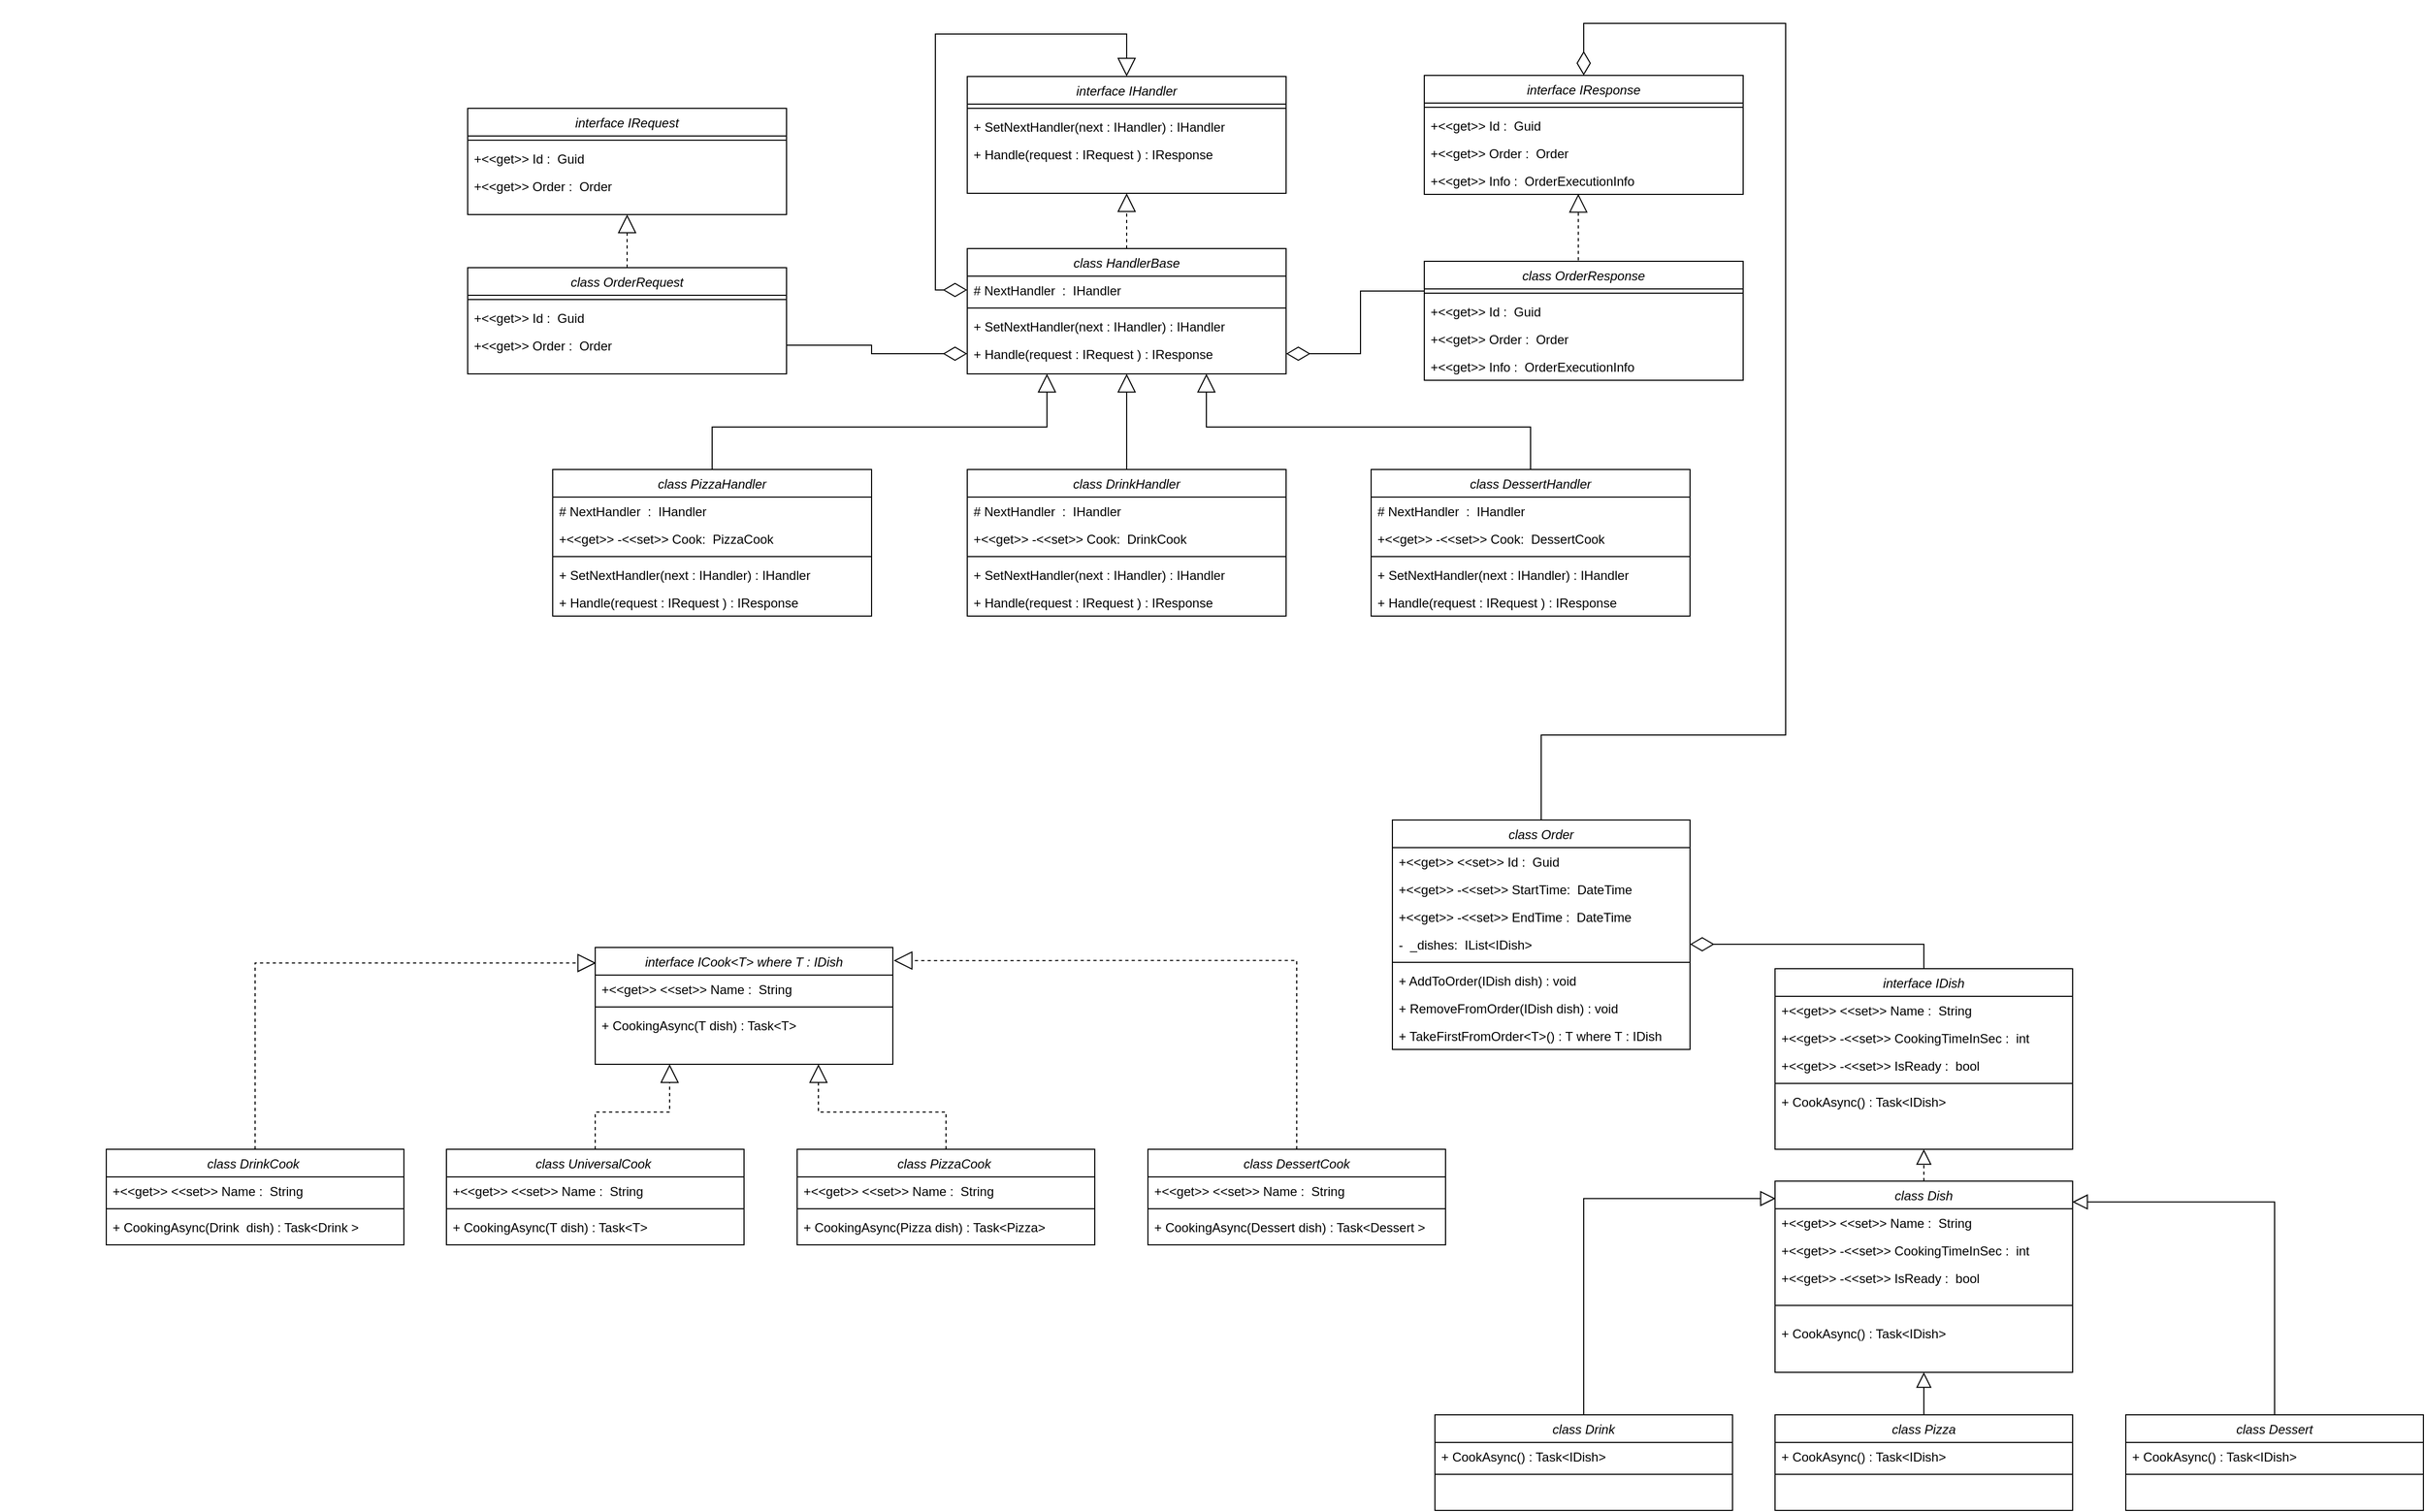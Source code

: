 <mxfile version="21.2.8" type="device">
  <diagram id="C5RBs43oDa-KdzZeNtuy" name="Page-1">
    <mxGraphModel dx="4232" dy="2674" grid="1" gridSize="10" guides="1" tooltips="1" connect="1" arrows="1" fold="1" page="1" pageScale="1" pageWidth="827" pageHeight="1169" math="0" shadow="0">
      <root>
        <mxCell id="WIyWlLk6GJQsqaUBKTNV-0" />
        <mxCell id="WIyWlLk6GJQsqaUBKTNV-1" parent="WIyWlLk6GJQsqaUBKTNV-0" />
        <mxCell id="yPFTxuTIG4OnFBLkoGiK-46" style="edgeStyle=orthogonalEdgeStyle;rounded=0;orthogonalLoop=1;jettySize=auto;html=1;exitX=0.5;exitY=0;exitDx=0;exitDy=0;entryX=1;entryY=0.5;entryDx=0;entryDy=0;endSize=20;endArrow=diamondThin;endFill=0;" edge="1" parent="WIyWlLk6GJQsqaUBKTNV-1" source="yPFTxuTIG4OnFBLkoGiK-0" target="yPFTxuTIG4OnFBLkoGiK-43">
          <mxGeometry relative="1" as="geometry" />
        </mxCell>
        <mxCell id="yPFTxuTIG4OnFBLkoGiK-0" value="interface IDish" style="swimlane;fontStyle=2;align=center;verticalAlign=top;childLayout=stackLayout;horizontal=1;startSize=26;horizontalStack=0;resizeParent=1;resizeLast=0;collapsible=1;marginBottom=0;rounded=0;shadow=0;strokeWidth=1;" vertex="1" parent="WIyWlLk6GJQsqaUBKTNV-1">
          <mxGeometry x="720" width="280" height="170" as="geometry">
            <mxRectangle x="230" y="140" width="160" height="26" as="alternateBounds" />
          </mxGeometry>
        </mxCell>
        <mxCell id="yPFTxuTIG4OnFBLkoGiK-1" value="+&lt;&lt;get&gt;&gt; &lt;&lt;set&gt;&gt; Name :  String" style="text;align=left;verticalAlign=top;spacingLeft=4;spacingRight=4;overflow=hidden;rotatable=0;points=[[0,0.5],[1,0.5]];portConstraint=eastwest;" vertex="1" parent="yPFTxuTIG4OnFBLkoGiK-0">
          <mxGeometry y="26" width="280" height="26" as="geometry" />
        </mxCell>
        <mxCell id="yPFTxuTIG4OnFBLkoGiK-2" value="+&lt;&lt;get&gt;&gt; -&lt;&lt;set&gt;&gt; CookingTimeInSec :  int" style="text;align=left;verticalAlign=top;spacingLeft=4;spacingRight=4;overflow=hidden;rotatable=0;points=[[0,0.5],[1,0.5]];portConstraint=eastwest;" vertex="1" parent="yPFTxuTIG4OnFBLkoGiK-0">
          <mxGeometry y="52" width="280" height="26" as="geometry" />
        </mxCell>
        <mxCell id="yPFTxuTIG4OnFBLkoGiK-4" value="+&lt;&lt;get&gt;&gt; -&lt;&lt;set&gt;&gt; IsReady :  bool" style="text;align=left;verticalAlign=top;spacingLeft=4;spacingRight=4;overflow=hidden;rotatable=0;points=[[0,0.5],[1,0.5]];portConstraint=eastwest;" vertex="1" parent="yPFTxuTIG4OnFBLkoGiK-0">
          <mxGeometry y="78" width="280" height="26" as="geometry" />
        </mxCell>
        <mxCell id="yPFTxuTIG4OnFBLkoGiK-3" value="" style="line;html=1;strokeWidth=1;align=left;verticalAlign=middle;spacingTop=-1;spacingLeft=3;spacingRight=3;rotatable=0;labelPosition=right;points=[];portConstraint=eastwest;" vertex="1" parent="yPFTxuTIG4OnFBLkoGiK-0">
          <mxGeometry y="104" width="280" height="8" as="geometry" />
        </mxCell>
        <mxCell id="yPFTxuTIG4OnFBLkoGiK-5" value="+ CookAsync() : Task&lt;IDish&gt;" style="text;align=left;verticalAlign=top;spacingLeft=4;spacingRight=4;overflow=hidden;rotatable=0;points=[[0,0.5],[1,0.5]];portConstraint=eastwest;" vertex="1" parent="yPFTxuTIG4OnFBLkoGiK-0">
          <mxGeometry y="112" width="280" height="26" as="geometry" />
        </mxCell>
        <mxCell id="yPFTxuTIG4OnFBLkoGiK-30" value="" style="edgeStyle=orthogonalEdgeStyle;rounded=0;orthogonalLoop=1;jettySize=auto;html=1;endArrow=block;endFill=0;endSize=12;dashed=1;" edge="1" parent="WIyWlLk6GJQsqaUBKTNV-1" source="yPFTxuTIG4OnFBLkoGiK-6">
          <mxGeometry relative="1" as="geometry">
            <mxPoint x="860" y="170" as="targetPoint" />
            <Array as="points">
              <mxPoint x="860" y="210" />
              <mxPoint x="860" y="210" />
            </Array>
          </mxGeometry>
        </mxCell>
        <mxCell id="yPFTxuTIG4OnFBLkoGiK-6" value="class Dish" style="swimlane;fontStyle=2;align=center;verticalAlign=top;childLayout=stackLayout;horizontal=1;startSize=26;horizontalStack=0;resizeParent=1;resizeLast=0;collapsible=1;marginBottom=0;rounded=0;shadow=0;strokeWidth=1;" vertex="1" parent="WIyWlLk6GJQsqaUBKTNV-1">
          <mxGeometry x="720" y="200" width="280" height="180" as="geometry">
            <mxRectangle x="230" y="140" width="160" height="26" as="alternateBounds" />
          </mxGeometry>
        </mxCell>
        <mxCell id="yPFTxuTIG4OnFBLkoGiK-7" value="+&lt;&lt;get&gt;&gt; &lt;&lt;set&gt;&gt; Name :  String" style="text;align=left;verticalAlign=top;spacingLeft=4;spacingRight=4;overflow=hidden;rotatable=0;points=[[0,0.5],[1,0.5]];portConstraint=eastwest;" vertex="1" parent="yPFTxuTIG4OnFBLkoGiK-6">
          <mxGeometry y="26" width="280" height="26" as="geometry" />
        </mxCell>
        <mxCell id="yPFTxuTIG4OnFBLkoGiK-8" value="+&lt;&lt;get&gt;&gt; -&lt;&lt;set&gt;&gt; CookingTimeInSec :  int" style="text;align=left;verticalAlign=top;spacingLeft=4;spacingRight=4;overflow=hidden;rotatable=0;points=[[0,0.5],[1,0.5]];portConstraint=eastwest;" vertex="1" parent="yPFTxuTIG4OnFBLkoGiK-6">
          <mxGeometry y="52" width="280" height="26" as="geometry" />
        </mxCell>
        <mxCell id="yPFTxuTIG4OnFBLkoGiK-9" value="+&lt;&lt;get&gt;&gt; -&lt;&lt;set&gt;&gt; IsReady :  bool" style="text;align=left;verticalAlign=top;spacingLeft=4;spacingRight=4;overflow=hidden;rotatable=0;points=[[0,0.5],[1,0.5]];portConstraint=eastwest;" vertex="1" parent="yPFTxuTIG4OnFBLkoGiK-6">
          <mxGeometry y="78" width="280" height="26" as="geometry" />
        </mxCell>
        <mxCell id="yPFTxuTIG4OnFBLkoGiK-11" value="" style="line;html=1;strokeWidth=1;align=left;verticalAlign=middle;spacingTop=-1;spacingLeft=3;spacingRight=3;rotatable=0;labelPosition=right;points=[];portConstraint=eastwest;" vertex="1" parent="yPFTxuTIG4OnFBLkoGiK-6">
          <mxGeometry y="104" width="280" height="26" as="geometry" />
        </mxCell>
        <mxCell id="yPFTxuTIG4OnFBLkoGiK-10" value="+ CookAsync() : Task&lt;IDish&gt;" style="text;align=left;verticalAlign=top;spacingLeft=4;spacingRight=4;overflow=hidden;rotatable=0;points=[[0,0.5],[1,0.5]];portConstraint=eastwest;" vertex="1" parent="yPFTxuTIG4OnFBLkoGiK-6">
          <mxGeometry y="130" width="280" height="26" as="geometry" />
        </mxCell>
        <mxCell id="yPFTxuTIG4OnFBLkoGiK-31" style="edgeStyle=orthogonalEdgeStyle;rounded=0;orthogonalLoop=1;jettySize=auto;html=1;exitX=0.5;exitY=0;exitDx=0;exitDy=0;entryX=0.002;entryY=0.091;entryDx=0;entryDy=0;entryPerimeter=0;endArrow=block;endFill=0;endSize=12;" edge="1" parent="WIyWlLk6GJQsqaUBKTNV-1" source="yPFTxuTIG4OnFBLkoGiK-12" target="yPFTxuTIG4OnFBLkoGiK-6">
          <mxGeometry relative="1" as="geometry" />
        </mxCell>
        <mxCell id="yPFTxuTIG4OnFBLkoGiK-12" value="class Drink" style="swimlane;fontStyle=2;align=center;verticalAlign=top;childLayout=stackLayout;horizontal=1;startSize=26;horizontalStack=0;resizeParent=1;resizeLast=0;collapsible=1;marginBottom=0;rounded=0;shadow=0;strokeWidth=1;" vertex="1" parent="WIyWlLk6GJQsqaUBKTNV-1">
          <mxGeometry x="400" y="420" width="280" height="90" as="geometry">
            <mxRectangle x="230" y="140" width="160" height="26" as="alternateBounds" />
          </mxGeometry>
        </mxCell>
        <mxCell id="yPFTxuTIG4OnFBLkoGiK-16" value="+ CookAsync() : Task&lt;IDish&gt;" style="text;align=left;verticalAlign=top;spacingLeft=4;spacingRight=4;overflow=hidden;rotatable=0;points=[[0,0.5],[1,0.5]];portConstraint=eastwest;" vertex="1" parent="yPFTxuTIG4OnFBLkoGiK-12">
          <mxGeometry y="26" width="280" height="26" as="geometry" />
        </mxCell>
        <mxCell id="yPFTxuTIG4OnFBLkoGiK-17" value="" style="line;html=1;strokeWidth=1;align=left;verticalAlign=middle;spacingTop=-1;spacingLeft=3;spacingRight=3;rotatable=0;labelPosition=right;points=[];portConstraint=eastwest;" vertex="1" parent="yPFTxuTIG4OnFBLkoGiK-12">
          <mxGeometry y="52" width="280" height="8" as="geometry" />
        </mxCell>
        <mxCell id="yPFTxuTIG4OnFBLkoGiK-33" style="edgeStyle=orthogonalEdgeStyle;rounded=0;orthogonalLoop=1;jettySize=auto;html=1;exitX=0.5;exitY=0;exitDx=0;exitDy=0;entryX=0.5;entryY=1;entryDx=0;entryDy=0;endSize=12;endArrow=block;endFill=0;" edge="1" parent="WIyWlLk6GJQsqaUBKTNV-1" source="yPFTxuTIG4OnFBLkoGiK-18" target="yPFTxuTIG4OnFBLkoGiK-6">
          <mxGeometry relative="1" as="geometry" />
        </mxCell>
        <mxCell id="yPFTxuTIG4OnFBLkoGiK-18" value="class Pizza" style="swimlane;fontStyle=2;align=center;verticalAlign=top;childLayout=stackLayout;horizontal=1;startSize=26;horizontalStack=0;resizeParent=1;resizeLast=0;collapsible=1;marginBottom=0;rounded=0;shadow=0;strokeWidth=1;" vertex="1" parent="WIyWlLk6GJQsqaUBKTNV-1">
          <mxGeometry x="720" y="420" width="280" height="90" as="geometry">
            <mxRectangle x="230" y="140" width="160" height="26" as="alternateBounds" />
          </mxGeometry>
        </mxCell>
        <mxCell id="yPFTxuTIG4OnFBLkoGiK-22" value="+ CookAsync() : Task&lt;IDish&gt;" style="text;align=left;verticalAlign=top;spacingLeft=4;spacingRight=4;overflow=hidden;rotatable=0;points=[[0,0.5],[1,0.5]];portConstraint=eastwest;" vertex="1" parent="yPFTxuTIG4OnFBLkoGiK-18">
          <mxGeometry y="26" width="280" height="26" as="geometry" />
        </mxCell>
        <mxCell id="yPFTxuTIG4OnFBLkoGiK-23" value="" style="line;html=1;strokeWidth=1;align=left;verticalAlign=middle;spacingTop=-1;spacingLeft=3;spacingRight=3;rotatable=0;labelPosition=right;points=[];portConstraint=eastwest;" vertex="1" parent="yPFTxuTIG4OnFBLkoGiK-18">
          <mxGeometry y="52" width="280" height="8" as="geometry" />
        </mxCell>
        <mxCell id="yPFTxuTIG4OnFBLkoGiK-32" style="edgeStyle=orthogonalEdgeStyle;rounded=0;orthogonalLoop=1;jettySize=auto;html=1;exitX=0.5;exitY=0;exitDx=0;exitDy=0;entryX=0.999;entryY=0.109;entryDx=0;entryDy=0;entryPerimeter=0;endSize=12;endArrow=block;endFill=0;" edge="1" parent="WIyWlLk6GJQsqaUBKTNV-1" source="yPFTxuTIG4OnFBLkoGiK-24" target="yPFTxuTIG4OnFBLkoGiK-6">
          <mxGeometry relative="1" as="geometry" />
        </mxCell>
        <mxCell id="yPFTxuTIG4OnFBLkoGiK-24" value="class Dessert" style="swimlane;fontStyle=2;align=center;verticalAlign=top;childLayout=stackLayout;horizontal=1;startSize=26;horizontalStack=0;resizeParent=1;resizeLast=0;collapsible=1;marginBottom=0;rounded=0;shadow=0;strokeWidth=1;" vertex="1" parent="WIyWlLk6GJQsqaUBKTNV-1">
          <mxGeometry x="1050" y="420" width="280" height="90" as="geometry">
            <mxRectangle x="230" y="140" width="160" height="26" as="alternateBounds" />
          </mxGeometry>
        </mxCell>
        <mxCell id="yPFTxuTIG4OnFBLkoGiK-28" value="+ CookAsync() : Task&lt;IDish&gt;" style="text;align=left;verticalAlign=top;spacingLeft=4;spacingRight=4;overflow=hidden;rotatable=0;points=[[0,0.5],[1,0.5]];portConstraint=eastwest;" vertex="1" parent="yPFTxuTIG4OnFBLkoGiK-24">
          <mxGeometry y="26" width="280" height="26" as="geometry" />
        </mxCell>
        <mxCell id="yPFTxuTIG4OnFBLkoGiK-29" value="" style="line;html=1;strokeWidth=1;align=left;verticalAlign=middle;spacingTop=-1;spacingLeft=3;spacingRight=3;rotatable=0;labelPosition=right;points=[];portConstraint=eastwest;" vertex="1" parent="yPFTxuTIG4OnFBLkoGiK-24">
          <mxGeometry y="52" width="280" height="8" as="geometry" />
        </mxCell>
        <mxCell id="yPFTxuTIG4OnFBLkoGiK-34" value="" style="shape=image;verticalLabelPosition=bottom;labelBackgroundColor=default;verticalAlign=top;aspect=fixed;imageAspect=0;image=https://www.sdl-forum.org/Tools/TIMe/HTML/elb/uml/uml_t01-5.gif;" vertex="1" parent="WIyWlLk6GJQsqaUBKTNV-1">
          <mxGeometry x="-950" y="-870" width="328" height="123" as="geometry" />
        </mxCell>
        <mxCell id="yPFTxuTIG4OnFBLkoGiK-143" style="edgeStyle=orthogonalEdgeStyle;rounded=0;orthogonalLoop=1;jettySize=auto;html=1;exitX=0.5;exitY=0;exitDx=0;exitDy=0;entryX=0.5;entryY=0;entryDx=0;entryDy=0;endArrow=diamondThin;endFill=0;startArrow=none;startFill=0;startSize=19;endSize=20;" edge="1" parent="WIyWlLk6GJQsqaUBKTNV-1" source="yPFTxuTIG4OnFBLkoGiK-36" target="yPFTxuTIG4OnFBLkoGiK-94">
          <mxGeometry relative="1" as="geometry">
            <Array as="points">
              <mxPoint x="500" y="-220" />
              <mxPoint x="730" y="-220" />
              <mxPoint x="730" y="-890" />
              <mxPoint x="540" y="-890" />
            </Array>
          </mxGeometry>
        </mxCell>
        <mxCell id="yPFTxuTIG4OnFBLkoGiK-36" value="class Order" style="swimlane;fontStyle=2;align=center;verticalAlign=top;childLayout=stackLayout;horizontal=1;startSize=26;horizontalStack=0;resizeParent=1;resizeLast=0;collapsible=1;marginBottom=0;rounded=0;shadow=0;strokeWidth=1;" vertex="1" parent="WIyWlLk6GJQsqaUBKTNV-1">
          <mxGeometry x="360" y="-140" width="280" height="216" as="geometry">
            <mxRectangle x="230" y="140" width="160" height="26" as="alternateBounds" />
          </mxGeometry>
        </mxCell>
        <mxCell id="yPFTxuTIG4OnFBLkoGiK-37" value="+&lt;&lt;get&gt;&gt; &lt;&lt;set&gt;&gt; Id :  Guid" style="text;align=left;verticalAlign=top;spacingLeft=4;spacingRight=4;overflow=hidden;rotatable=0;points=[[0,0.5],[1,0.5]];portConstraint=eastwest;" vertex="1" parent="yPFTxuTIG4OnFBLkoGiK-36">
          <mxGeometry y="26" width="280" height="26" as="geometry" />
        </mxCell>
        <mxCell id="yPFTxuTIG4OnFBLkoGiK-38" value="+&lt;&lt;get&gt;&gt; -&lt;&lt;set&gt;&gt; StartTime:  DateTime " style="text;align=left;verticalAlign=top;spacingLeft=4;spacingRight=4;overflow=hidden;rotatable=0;points=[[0,0.5],[1,0.5]];portConstraint=eastwest;" vertex="1" parent="yPFTxuTIG4OnFBLkoGiK-36">
          <mxGeometry y="52" width="280" height="26" as="geometry" />
        </mxCell>
        <mxCell id="yPFTxuTIG4OnFBLkoGiK-39" value="+&lt;&lt;get&gt;&gt; -&lt;&lt;set&gt;&gt; EndTime :  DateTime " style="text;align=left;verticalAlign=top;spacingLeft=4;spacingRight=4;overflow=hidden;rotatable=0;points=[[0,0.5],[1,0.5]];portConstraint=eastwest;" vertex="1" parent="yPFTxuTIG4OnFBLkoGiK-36">
          <mxGeometry y="78" width="280" height="26" as="geometry" />
        </mxCell>
        <mxCell id="yPFTxuTIG4OnFBLkoGiK-43" value="-  _dishes:  IList&lt;IDish&gt;" style="text;align=left;verticalAlign=top;spacingLeft=4;spacingRight=4;overflow=hidden;rotatable=0;points=[[0,0.5],[1,0.5]];portConstraint=eastwest;" vertex="1" parent="yPFTxuTIG4OnFBLkoGiK-36">
          <mxGeometry y="104" width="280" height="26" as="geometry" />
        </mxCell>
        <mxCell id="yPFTxuTIG4OnFBLkoGiK-41" value="" style="line;html=1;strokeWidth=1;align=left;verticalAlign=middle;spacingTop=-1;spacingLeft=3;spacingRight=3;rotatable=0;labelPosition=right;points=[];portConstraint=eastwest;" vertex="1" parent="yPFTxuTIG4OnFBLkoGiK-36">
          <mxGeometry y="130" width="280" height="8" as="geometry" />
        </mxCell>
        <mxCell id="yPFTxuTIG4OnFBLkoGiK-40" value="+ AddToOrder(IDish dish) : void " style="text;align=left;verticalAlign=top;spacingLeft=4;spacingRight=4;overflow=hidden;rotatable=0;points=[[0,0.5],[1,0.5]];portConstraint=eastwest;" vertex="1" parent="yPFTxuTIG4OnFBLkoGiK-36">
          <mxGeometry y="138" width="280" height="26" as="geometry" />
        </mxCell>
        <mxCell id="yPFTxuTIG4OnFBLkoGiK-44" value="+ RemoveFromOrder(IDish dish) : void " style="text;align=left;verticalAlign=top;spacingLeft=4;spacingRight=4;overflow=hidden;rotatable=0;points=[[0,0.5],[1,0.5]];portConstraint=eastwest;" vertex="1" parent="yPFTxuTIG4OnFBLkoGiK-36">
          <mxGeometry y="164" width="280" height="26" as="geometry" />
        </mxCell>
        <mxCell id="yPFTxuTIG4OnFBLkoGiK-45" value="+ TakeFirstFromOrder&lt;T&gt;() : T where T : IDish " style="text;align=left;verticalAlign=top;spacingLeft=4;spacingRight=4;overflow=hidden;rotatable=0;points=[[0,0.5],[1,0.5]];portConstraint=eastwest;" vertex="1" parent="yPFTxuTIG4OnFBLkoGiK-36">
          <mxGeometry y="190" width="280" height="26" as="geometry" />
        </mxCell>
        <mxCell id="yPFTxuTIG4OnFBLkoGiK-47" value="interface ICook&lt;T&gt; where T : IDish" style="swimlane;fontStyle=2;align=center;verticalAlign=top;childLayout=stackLayout;horizontal=1;startSize=26;horizontalStack=0;resizeParent=1;resizeLast=0;collapsible=1;marginBottom=0;rounded=0;shadow=0;strokeWidth=1;" vertex="1" parent="WIyWlLk6GJQsqaUBKTNV-1">
          <mxGeometry x="-390" y="-20" width="280" height="110" as="geometry">
            <mxRectangle x="230" y="140" width="160" height="26" as="alternateBounds" />
          </mxGeometry>
        </mxCell>
        <mxCell id="yPFTxuTIG4OnFBLkoGiK-48" value="+&lt;&lt;get&gt;&gt; &lt;&lt;set&gt;&gt; Name :  String" style="text;align=left;verticalAlign=top;spacingLeft=4;spacingRight=4;overflow=hidden;rotatable=0;points=[[0,0.5],[1,0.5]];portConstraint=eastwest;" vertex="1" parent="yPFTxuTIG4OnFBLkoGiK-47">
          <mxGeometry y="26" width="280" height="26" as="geometry" />
        </mxCell>
        <mxCell id="yPFTxuTIG4OnFBLkoGiK-51" value="" style="line;html=1;strokeWidth=1;align=left;verticalAlign=middle;spacingTop=-1;spacingLeft=3;spacingRight=3;rotatable=0;labelPosition=right;points=[];portConstraint=eastwest;" vertex="1" parent="yPFTxuTIG4OnFBLkoGiK-47">
          <mxGeometry y="52" width="280" height="8" as="geometry" />
        </mxCell>
        <mxCell id="yPFTxuTIG4OnFBLkoGiK-52" value="+ CookingAsync(T dish) : Task&lt;T&gt;" style="text;align=left;verticalAlign=top;spacingLeft=4;spacingRight=4;overflow=hidden;rotatable=0;points=[[0,0.5],[1,0.5]];portConstraint=eastwest;" vertex="1" parent="yPFTxuTIG4OnFBLkoGiK-47">
          <mxGeometry y="60" width="280" height="26" as="geometry" />
        </mxCell>
        <mxCell id="yPFTxuTIG4OnFBLkoGiK-73" style="edgeStyle=orthogonalEdgeStyle;rounded=0;orthogonalLoop=1;jettySize=auto;html=1;exitX=0.5;exitY=0;exitDx=0;exitDy=0;entryX=0.003;entryY=0.133;entryDx=0;entryDy=0;entryPerimeter=0;dashed=1;strokeWidth=1;endArrow=block;endFill=0;endSize=15;" edge="1" parent="WIyWlLk6GJQsqaUBKTNV-1" source="yPFTxuTIG4OnFBLkoGiK-53" target="yPFTxuTIG4OnFBLkoGiK-47">
          <mxGeometry relative="1" as="geometry" />
        </mxCell>
        <mxCell id="yPFTxuTIG4OnFBLkoGiK-53" value="class DrinkCook " style="swimlane;fontStyle=2;align=center;verticalAlign=top;childLayout=stackLayout;horizontal=1;startSize=26;horizontalStack=0;resizeParent=1;resizeLast=0;collapsible=1;marginBottom=0;rounded=0;shadow=0;strokeWidth=1;" vertex="1" parent="WIyWlLk6GJQsqaUBKTNV-1">
          <mxGeometry x="-850" y="170" width="280" height="90" as="geometry">
            <mxRectangle x="230" y="140" width="160" height="26" as="alternateBounds" />
          </mxGeometry>
        </mxCell>
        <mxCell id="yPFTxuTIG4OnFBLkoGiK-60" value="+&lt;&lt;get&gt;&gt; &lt;&lt;set&gt;&gt; Name :  String" style="text;align=left;verticalAlign=top;spacingLeft=4;spacingRight=4;overflow=hidden;rotatable=0;points=[[0,0.5],[1,0.5]];portConstraint=eastwest;" vertex="1" parent="yPFTxuTIG4OnFBLkoGiK-53">
          <mxGeometry y="26" width="280" height="26" as="geometry" />
        </mxCell>
        <mxCell id="yPFTxuTIG4OnFBLkoGiK-55" value="" style="line;html=1;strokeWidth=1;align=left;verticalAlign=middle;spacingTop=-1;spacingLeft=3;spacingRight=3;rotatable=0;labelPosition=right;points=[];portConstraint=eastwest;" vertex="1" parent="yPFTxuTIG4OnFBLkoGiK-53">
          <mxGeometry y="52" width="280" height="8" as="geometry" />
        </mxCell>
        <mxCell id="yPFTxuTIG4OnFBLkoGiK-59" value="+ CookingAsync(Drink  dish) : Task&lt;Drink &gt;" style="text;align=left;verticalAlign=top;spacingLeft=4;spacingRight=4;overflow=hidden;rotatable=0;points=[[0,0.5],[1,0.5]];portConstraint=eastwest;" vertex="1" parent="yPFTxuTIG4OnFBLkoGiK-53">
          <mxGeometry y="60" width="280" height="26" as="geometry" />
        </mxCell>
        <mxCell id="yPFTxuTIG4OnFBLkoGiK-74" style="edgeStyle=orthogonalEdgeStyle;rounded=0;orthogonalLoop=1;jettySize=auto;html=1;exitX=0.5;exitY=0;exitDx=0;exitDy=0;entryX=0.25;entryY=1;entryDx=0;entryDy=0;endArrow=block;endFill=0;strokeWidth=1;endSize=15;dashed=1;" edge="1" parent="WIyWlLk6GJQsqaUBKTNV-1" source="yPFTxuTIG4OnFBLkoGiK-61" target="yPFTxuTIG4OnFBLkoGiK-47">
          <mxGeometry relative="1" as="geometry" />
        </mxCell>
        <mxCell id="yPFTxuTIG4OnFBLkoGiK-61" value="class UniversalCook " style="swimlane;fontStyle=2;align=center;verticalAlign=top;childLayout=stackLayout;horizontal=1;startSize=26;horizontalStack=0;resizeParent=1;resizeLast=0;collapsible=1;marginBottom=0;rounded=0;shadow=0;strokeWidth=1;" vertex="1" parent="WIyWlLk6GJQsqaUBKTNV-1">
          <mxGeometry x="-530" y="170" width="280" height="90" as="geometry">
            <mxRectangle x="230" y="140" width="160" height="26" as="alternateBounds" />
          </mxGeometry>
        </mxCell>
        <mxCell id="yPFTxuTIG4OnFBLkoGiK-62" value="+&lt;&lt;get&gt;&gt; &lt;&lt;set&gt;&gt; Name :  String" style="text;align=left;verticalAlign=top;spacingLeft=4;spacingRight=4;overflow=hidden;rotatable=0;points=[[0,0.5],[1,0.5]];portConstraint=eastwest;" vertex="1" parent="yPFTxuTIG4OnFBLkoGiK-61">
          <mxGeometry y="26" width="280" height="26" as="geometry" />
        </mxCell>
        <mxCell id="yPFTxuTIG4OnFBLkoGiK-63" value="" style="line;html=1;strokeWidth=1;align=left;verticalAlign=middle;spacingTop=-1;spacingLeft=3;spacingRight=3;rotatable=0;labelPosition=right;points=[];portConstraint=eastwest;" vertex="1" parent="yPFTxuTIG4OnFBLkoGiK-61">
          <mxGeometry y="52" width="280" height="8" as="geometry" />
        </mxCell>
        <mxCell id="yPFTxuTIG4OnFBLkoGiK-64" value="+ CookingAsync(T dish) : Task&lt;T&gt;" style="text;align=left;verticalAlign=top;spacingLeft=4;spacingRight=4;overflow=hidden;rotatable=0;points=[[0,0.5],[1,0.5]];portConstraint=eastwest;" vertex="1" parent="yPFTxuTIG4OnFBLkoGiK-61">
          <mxGeometry y="60" width="280" height="26" as="geometry" />
        </mxCell>
        <mxCell id="yPFTxuTIG4OnFBLkoGiK-75" style="edgeStyle=orthogonalEdgeStyle;rounded=0;orthogonalLoop=1;jettySize=auto;html=1;exitX=0.5;exitY=0;exitDx=0;exitDy=0;entryX=0.75;entryY=1;entryDx=0;entryDy=0;endSize=15;endArrow=block;endFill=0;dashed=1;" edge="1" parent="WIyWlLk6GJQsqaUBKTNV-1" source="yPFTxuTIG4OnFBLkoGiK-65" target="yPFTxuTIG4OnFBLkoGiK-47">
          <mxGeometry relative="1" as="geometry" />
        </mxCell>
        <mxCell id="yPFTxuTIG4OnFBLkoGiK-65" value="class PizzaCook " style="swimlane;fontStyle=2;align=center;verticalAlign=top;childLayout=stackLayout;horizontal=1;startSize=26;horizontalStack=0;resizeParent=1;resizeLast=0;collapsible=1;marginBottom=0;rounded=0;shadow=0;strokeWidth=1;" vertex="1" parent="WIyWlLk6GJQsqaUBKTNV-1">
          <mxGeometry x="-200" y="170" width="280" height="90" as="geometry">
            <mxRectangle x="230" y="140" width="160" height="26" as="alternateBounds" />
          </mxGeometry>
        </mxCell>
        <mxCell id="yPFTxuTIG4OnFBLkoGiK-66" value="+&lt;&lt;get&gt;&gt; &lt;&lt;set&gt;&gt; Name :  String" style="text;align=left;verticalAlign=top;spacingLeft=4;spacingRight=4;overflow=hidden;rotatable=0;points=[[0,0.5],[1,0.5]];portConstraint=eastwest;" vertex="1" parent="yPFTxuTIG4OnFBLkoGiK-65">
          <mxGeometry y="26" width="280" height="26" as="geometry" />
        </mxCell>
        <mxCell id="yPFTxuTIG4OnFBLkoGiK-67" value="" style="line;html=1;strokeWidth=1;align=left;verticalAlign=middle;spacingTop=-1;spacingLeft=3;spacingRight=3;rotatable=0;labelPosition=right;points=[];portConstraint=eastwest;" vertex="1" parent="yPFTxuTIG4OnFBLkoGiK-65">
          <mxGeometry y="52" width="280" height="8" as="geometry" />
        </mxCell>
        <mxCell id="yPFTxuTIG4OnFBLkoGiK-68" value="+ CookingAsync(Pizza dish) : Task&lt;Pizza&gt;" style="text;align=left;verticalAlign=top;spacingLeft=4;spacingRight=4;overflow=hidden;rotatable=0;points=[[0,0.5],[1,0.5]];portConstraint=eastwest;" vertex="1" parent="yPFTxuTIG4OnFBLkoGiK-65">
          <mxGeometry y="60" width="280" height="26" as="geometry" />
        </mxCell>
        <mxCell id="yPFTxuTIG4OnFBLkoGiK-76" style="edgeStyle=orthogonalEdgeStyle;rounded=0;orthogonalLoop=1;jettySize=auto;html=1;exitX=0.5;exitY=0;exitDx=0;exitDy=0;entryX=1.003;entryY=0.112;entryDx=0;entryDy=0;entryPerimeter=0;endSize=15;endArrow=block;endFill=0;dashed=1;" edge="1" parent="WIyWlLk6GJQsqaUBKTNV-1" source="yPFTxuTIG4OnFBLkoGiK-69" target="yPFTxuTIG4OnFBLkoGiK-47">
          <mxGeometry relative="1" as="geometry" />
        </mxCell>
        <mxCell id="yPFTxuTIG4OnFBLkoGiK-69" value="class DessertCook" style="swimlane;fontStyle=2;align=center;verticalAlign=top;childLayout=stackLayout;horizontal=1;startSize=26;horizontalStack=0;resizeParent=1;resizeLast=0;collapsible=1;marginBottom=0;rounded=0;shadow=0;strokeWidth=1;" vertex="1" parent="WIyWlLk6GJQsqaUBKTNV-1">
          <mxGeometry x="130" y="170" width="280" height="90" as="geometry">
            <mxRectangle x="230" y="140" width="160" height="26" as="alternateBounds" />
          </mxGeometry>
        </mxCell>
        <mxCell id="yPFTxuTIG4OnFBLkoGiK-70" value="+&lt;&lt;get&gt;&gt; &lt;&lt;set&gt;&gt; Name :  String" style="text;align=left;verticalAlign=top;spacingLeft=4;spacingRight=4;overflow=hidden;rotatable=0;points=[[0,0.5],[1,0.5]];portConstraint=eastwest;" vertex="1" parent="yPFTxuTIG4OnFBLkoGiK-69">
          <mxGeometry y="26" width="280" height="26" as="geometry" />
        </mxCell>
        <mxCell id="yPFTxuTIG4OnFBLkoGiK-71" value="" style="line;html=1;strokeWidth=1;align=left;verticalAlign=middle;spacingTop=-1;spacingLeft=3;spacingRight=3;rotatable=0;labelPosition=right;points=[];portConstraint=eastwest;" vertex="1" parent="yPFTxuTIG4OnFBLkoGiK-69">
          <mxGeometry y="52" width="280" height="8" as="geometry" />
        </mxCell>
        <mxCell id="yPFTxuTIG4OnFBLkoGiK-72" value="+ CookingAsync(Dessert dish) : Task&lt;Dessert &gt;" style="text;align=left;verticalAlign=top;spacingLeft=4;spacingRight=4;overflow=hidden;rotatable=0;points=[[0,0.5],[1,0.5]];portConstraint=eastwest;" vertex="1" parent="yPFTxuTIG4OnFBLkoGiK-69">
          <mxGeometry y="60" width="280" height="26" as="geometry" />
        </mxCell>
        <mxCell id="yPFTxuTIG4OnFBLkoGiK-77" value="interface IHandler" style="swimlane;fontStyle=2;align=center;verticalAlign=top;childLayout=stackLayout;horizontal=1;startSize=26;horizontalStack=0;resizeParent=1;resizeLast=0;collapsible=1;marginBottom=0;rounded=0;shadow=0;strokeWidth=1;" vertex="1" parent="WIyWlLk6GJQsqaUBKTNV-1">
          <mxGeometry x="-40" y="-840" width="300" height="110" as="geometry">
            <mxRectangle x="230" y="140" width="160" height="26" as="alternateBounds" />
          </mxGeometry>
        </mxCell>
        <mxCell id="yPFTxuTIG4OnFBLkoGiK-79" value="" style="line;html=1;strokeWidth=1;align=left;verticalAlign=middle;spacingTop=-1;spacingLeft=3;spacingRight=3;rotatable=0;labelPosition=right;points=[];portConstraint=eastwest;" vertex="1" parent="yPFTxuTIG4OnFBLkoGiK-77">
          <mxGeometry y="26" width="300" height="8" as="geometry" />
        </mxCell>
        <mxCell id="yPFTxuTIG4OnFBLkoGiK-80" value="+ SetNextHandler(next : IHandler) : IHandler " style="text;align=left;verticalAlign=top;spacingLeft=4;spacingRight=4;overflow=hidden;rotatable=0;points=[[0,0.5],[1,0.5]];portConstraint=eastwest;" vertex="1" parent="yPFTxuTIG4OnFBLkoGiK-77">
          <mxGeometry y="34" width="300" height="26" as="geometry" />
        </mxCell>
        <mxCell id="yPFTxuTIG4OnFBLkoGiK-81" value="+ Handle(request : IRequest ) : IResponse " style="text;align=left;verticalAlign=top;spacingLeft=4;spacingRight=4;overflow=hidden;rotatable=0;points=[[0,0.5],[1,0.5]];portConstraint=eastwest;" vertex="1" parent="yPFTxuTIG4OnFBLkoGiK-77">
          <mxGeometry y="60" width="300" height="26" as="geometry" />
        </mxCell>
        <mxCell id="yPFTxuTIG4OnFBLkoGiK-86" value="interface IRequest" style="swimlane;fontStyle=2;align=center;verticalAlign=top;childLayout=stackLayout;horizontal=1;startSize=26;horizontalStack=0;resizeParent=1;resizeLast=0;collapsible=1;marginBottom=0;rounded=0;shadow=0;strokeWidth=1;" vertex="1" parent="WIyWlLk6GJQsqaUBKTNV-1">
          <mxGeometry x="-510" y="-810" width="300" height="100" as="geometry">
            <mxRectangle x="230" y="140" width="160" height="26" as="alternateBounds" />
          </mxGeometry>
        </mxCell>
        <mxCell id="yPFTxuTIG4OnFBLkoGiK-87" value="" style="line;html=1;strokeWidth=1;align=left;verticalAlign=middle;spacingTop=-1;spacingLeft=3;spacingRight=3;rotatable=0;labelPosition=right;points=[];portConstraint=eastwest;" vertex="1" parent="yPFTxuTIG4OnFBLkoGiK-86">
          <mxGeometry y="26" width="300" height="8" as="geometry" />
        </mxCell>
        <mxCell id="yPFTxuTIG4OnFBLkoGiK-92" value="+&lt;&lt;get&gt;&gt; Id :  Guid" style="text;align=left;verticalAlign=top;spacingLeft=4;spacingRight=4;overflow=hidden;rotatable=0;points=[[0,0.5],[1,0.5]];portConstraint=eastwest;" vertex="1" parent="yPFTxuTIG4OnFBLkoGiK-86">
          <mxGeometry y="34" width="300" height="26" as="geometry" />
        </mxCell>
        <mxCell id="yPFTxuTIG4OnFBLkoGiK-93" value="+&lt;&lt;get&gt;&gt; Order :  Order" style="text;align=left;verticalAlign=top;spacingLeft=4;spacingRight=4;overflow=hidden;rotatable=0;points=[[0,0.5],[1,0.5]];portConstraint=eastwest;" vertex="1" parent="yPFTxuTIG4OnFBLkoGiK-86">
          <mxGeometry y="60" width="300" height="26" as="geometry" />
        </mxCell>
        <mxCell id="yPFTxuTIG4OnFBLkoGiK-94" value="interface IResponse" style="swimlane;fontStyle=2;align=center;verticalAlign=top;childLayout=stackLayout;horizontal=1;startSize=26;horizontalStack=0;resizeParent=1;resizeLast=0;collapsible=1;marginBottom=0;rounded=0;shadow=0;strokeWidth=1;" vertex="1" parent="WIyWlLk6GJQsqaUBKTNV-1">
          <mxGeometry x="390" y="-841" width="300" height="112" as="geometry">
            <mxRectangle x="230" y="140" width="160" height="26" as="alternateBounds" />
          </mxGeometry>
        </mxCell>
        <mxCell id="yPFTxuTIG4OnFBLkoGiK-95" value="" style="line;html=1;strokeWidth=1;align=left;verticalAlign=middle;spacingTop=-1;spacingLeft=3;spacingRight=3;rotatable=0;labelPosition=right;points=[];portConstraint=eastwest;" vertex="1" parent="yPFTxuTIG4OnFBLkoGiK-94">
          <mxGeometry y="26" width="300" height="8" as="geometry" />
        </mxCell>
        <mxCell id="yPFTxuTIG4OnFBLkoGiK-96" value="+&lt;&lt;get&gt;&gt; Id :  Guid" style="text;align=left;verticalAlign=top;spacingLeft=4;spacingRight=4;overflow=hidden;rotatable=0;points=[[0,0.5],[1,0.5]];portConstraint=eastwest;" vertex="1" parent="yPFTxuTIG4OnFBLkoGiK-94">
          <mxGeometry y="34" width="300" height="26" as="geometry" />
        </mxCell>
        <mxCell id="yPFTxuTIG4OnFBLkoGiK-97" value="+&lt;&lt;get&gt;&gt; Order :  Order" style="text;align=left;verticalAlign=top;spacingLeft=4;spacingRight=4;overflow=hidden;rotatable=0;points=[[0,0.5],[1,0.5]];portConstraint=eastwest;" vertex="1" parent="yPFTxuTIG4OnFBLkoGiK-94">
          <mxGeometry y="60" width="300" height="26" as="geometry" />
        </mxCell>
        <mxCell id="yPFTxuTIG4OnFBLkoGiK-98" value="+&lt;&lt;get&gt;&gt; Info :  OrderExecutionInfo " style="text;align=left;verticalAlign=top;spacingLeft=4;spacingRight=4;overflow=hidden;rotatable=0;points=[[0,0.5],[1,0.5]];portConstraint=eastwest;" vertex="1" parent="yPFTxuTIG4OnFBLkoGiK-94">
          <mxGeometry y="86" width="300" height="26" as="geometry" />
        </mxCell>
        <mxCell id="yPFTxuTIG4OnFBLkoGiK-137" style="edgeStyle=orthogonalEdgeStyle;rounded=0;orthogonalLoop=1;jettySize=auto;html=1;exitX=0.5;exitY=0;exitDx=0;exitDy=0;entryX=0.5;entryY=1;entryDx=0;entryDy=0;endSize=15;dashed=1;endArrow=block;endFill=0;" edge="1" parent="WIyWlLk6GJQsqaUBKTNV-1" source="yPFTxuTIG4OnFBLkoGiK-99" target="yPFTxuTIG4OnFBLkoGiK-86">
          <mxGeometry relative="1" as="geometry" />
        </mxCell>
        <mxCell id="yPFTxuTIG4OnFBLkoGiK-99" value="class OrderRequest" style="swimlane;fontStyle=2;align=center;verticalAlign=top;childLayout=stackLayout;horizontal=1;startSize=26;horizontalStack=0;resizeParent=1;resizeLast=0;collapsible=1;marginBottom=0;rounded=0;shadow=0;strokeWidth=1;" vertex="1" parent="WIyWlLk6GJQsqaUBKTNV-1">
          <mxGeometry x="-510" y="-660" width="300" height="100" as="geometry">
            <mxRectangle x="230" y="140" width="160" height="26" as="alternateBounds" />
          </mxGeometry>
        </mxCell>
        <mxCell id="yPFTxuTIG4OnFBLkoGiK-100" value="" style="line;html=1;strokeWidth=1;align=left;verticalAlign=middle;spacingTop=-1;spacingLeft=3;spacingRight=3;rotatable=0;labelPosition=right;points=[];portConstraint=eastwest;" vertex="1" parent="yPFTxuTIG4OnFBLkoGiK-99">
          <mxGeometry y="26" width="300" height="8" as="geometry" />
        </mxCell>
        <mxCell id="yPFTxuTIG4OnFBLkoGiK-101" value="+&lt;&lt;get&gt;&gt; Id :  Guid" style="text;align=left;verticalAlign=top;spacingLeft=4;spacingRight=4;overflow=hidden;rotatable=0;points=[[0,0.5],[1,0.5]];portConstraint=eastwest;" vertex="1" parent="yPFTxuTIG4OnFBLkoGiK-99">
          <mxGeometry y="34" width="300" height="26" as="geometry" />
        </mxCell>
        <mxCell id="yPFTxuTIG4OnFBLkoGiK-102" value="+&lt;&lt;get&gt;&gt; Order :  Order" style="text;align=left;verticalAlign=top;spacingLeft=4;spacingRight=4;overflow=hidden;rotatable=0;points=[[0,0.5],[1,0.5]];portConstraint=eastwest;" vertex="1" parent="yPFTxuTIG4OnFBLkoGiK-99">
          <mxGeometry y="60" width="300" height="26" as="geometry" />
        </mxCell>
        <mxCell id="yPFTxuTIG4OnFBLkoGiK-140" style="edgeStyle=orthogonalEdgeStyle;rounded=0;orthogonalLoop=1;jettySize=auto;html=1;exitX=0.5;exitY=0;exitDx=0;exitDy=0;entryX=0.483;entryY=0.984;entryDx=0;entryDy=0;entryPerimeter=0;endSize=15;endArrow=block;endFill=0;dashed=1;" edge="1" parent="WIyWlLk6GJQsqaUBKTNV-1" source="yPFTxuTIG4OnFBLkoGiK-103" target="yPFTxuTIG4OnFBLkoGiK-98">
          <mxGeometry relative="1" as="geometry">
            <Array as="points">
              <mxPoint x="535" y="-666" />
            </Array>
          </mxGeometry>
        </mxCell>
        <mxCell id="yPFTxuTIG4OnFBLkoGiK-142" style="edgeStyle=orthogonalEdgeStyle;rounded=0;orthogonalLoop=1;jettySize=auto;html=1;exitX=0;exitY=0.25;exitDx=0;exitDy=0;entryX=1;entryY=0.5;entryDx=0;entryDy=0;endArrow=diamondThin;endFill=0;endSize=20;" edge="1" parent="WIyWlLk6GJQsqaUBKTNV-1" source="yPFTxuTIG4OnFBLkoGiK-103" target="yPFTxuTIG4OnFBLkoGiK-114">
          <mxGeometry relative="1" as="geometry" />
        </mxCell>
        <mxCell id="yPFTxuTIG4OnFBLkoGiK-103" value="class OrderResponse" style="swimlane;fontStyle=2;align=center;verticalAlign=top;childLayout=stackLayout;horizontal=1;startSize=26;horizontalStack=0;resizeParent=1;resizeLast=0;collapsible=1;marginBottom=0;rounded=0;shadow=0;strokeWidth=1;" vertex="1" parent="WIyWlLk6GJQsqaUBKTNV-1">
          <mxGeometry x="390" y="-666" width="300" height="112" as="geometry">
            <mxRectangle x="230" y="140" width="160" height="26" as="alternateBounds" />
          </mxGeometry>
        </mxCell>
        <mxCell id="yPFTxuTIG4OnFBLkoGiK-104" value="" style="line;html=1;strokeWidth=1;align=left;verticalAlign=middle;spacingTop=-1;spacingLeft=3;spacingRight=3;rotatable=0;labelPosition=right;points=[];portConstraint=eastwest;" vertex="1" parent="yPFTxuTIG4OnFBLkoGiK-103">
          <mxGeometry y="26" width="300" height="8" as="geometry" />
        </mxCell>
        <mxCell id="yPFTxuTIG4OnFBLkoGiK-105" value="+&lt;&lt;get&gt;&gt; Id :  Guid" style="text;align=left;verticalAlign=top;spacingLeft=4;spacingRight=4;overflow=hidden;rotatable=0;points=[[0,0.5],[1,0.5]];portConstraint=eastwest;" vertex="1" parent="yPFTxuTIG4OnFBLkoGiK-103">
          <mxGeometry y="34" width="300" height="26" as="geometry" />
        </mxCell>
        <mxCell id="yPFTxuTIG4OnFBLkoGiK-106" value="+&lt;&lt;get&gt;&gt; Order :  Order" style="text;align=left;verticalAlign=top;spacingLeft=4;spacingRight=4;overflow=hidden;rotatable=0;points=[[0,0.5],[1,0.5]];portConstraint=eastwest;" vertex="1" parent="yPFTxuTIG4OnFBLkoGiK-103">
          <mxGeometry y="60" width="300" height="26" as="geometry" />
        </mxCell>
        <mxCell id="yPFTxuTIG4OnFBLkoGiK-107" value="+&lt;&lt;get&gt;&gt; Info :  OrderExecutionInfo " style="text;align=left;verticalAlign=top;spacingLeft=4;spacingRight=4;overflow=hidden;rotatable=0;points=[[0,0.5],[1,0.5]];portConstraint=eastwest;" vertex="1" parent="yPFTxuTIG4OnFBLkoGiK-103">
          <mxGeometry y="86" width="300" height="26" as="geometry" />
        </mxCell>
        <mxCell id="yPFTxuTIG4OnFBLkoGiK-115" style="edgeStyle=orthogonalEdgeStyle;rounded=0;orthogonalLoop=1;jettySize=auto;html=1;exitX=0.5;exitY=0;exitDx=0;exitDy=0;entryX=0.5;entryY=1;entryDx=0;entryDy=0;dashed=1;endArrow=block;endFill=0;endSize=15;" edge="1" parent="WIyWlLk6GJQsqaUBKTNV-1" source="yPFTxuTIG4OnFBLkoGiK-108" target="yPFTxuTIG4OnFBLkoGiK-77">
          <mxGeometry relative="1" as="geometry" />
        </mxCell>
        <mxCell id="yPFTxuTIG4OnFBLkoGiK-108" value="class HandlerBase" style="swimlane;fontStyle=2;align=center;verticalAlign=top;childLayout=stackLayout;horizontal=1;startSize=26;horizontalStack=0;resizeParent=1;resizeLast=0;collapsible=1;marginBottom=0;rounded=0;shadow=0;strokeWidth=1;" vertex="1" parent="WIyWlLk6GJQsqaUBKTNV-1">
          <mxGeometry x="-40" y="-678" width="300" height="118" as="geometry">
            <mxRectangle x="230" y="140" width="160" height="26" as="alternateBounds" />
          </mxGeometry>
        </mxCell>
        <mxCell id="yPFTxuTIG4OnFBLkoGiK-112" value="# NextHandler  :  IHandler " style="text;align=left;verticalAlign=top;spacingLeft=4;spacingRight=4;overflow=hidden;rotatable=0;points=[[0,0.5],[1,0.5]];portConstraint=eastwest;" vertex="1" parent="yPFTxuTIG4OnFBLkoGiK-108">
          <mxGeometry y="26" width="300" height="26" as="geometry" />
        </mxCell>
        <mxCell id="yPFTxuTIG4OnFBLkoGiK-109" value="" style="line;html=1;strokeWidth=1;align=left;verticalAlign=middle;spacingTop=-1;spacingLeft=3;spacingRight=3;rotatable=0;labelPosition=right;points=[];portConstraint=eastwest;" vertex="1" parent="yPFTxuTIG4OnFBLkoGiK-108">
          <mxGeometry y="52" width="300" height="8" as="geometry" />
        </mxCell>
        <mxCell id="yPFTxuTIG4OnFBLkoGiK-110" value="+ SetNextHandler(next : IHandler) : IHandler " style="text;align=left;verticalAlign=top;spacingLeft=4;spacingRight=4;overflow=hidden;rotatable=0;points=[[0,0.5],[1,0.5]];portConstraint=eastwest;" vertex="1" parent="yPFTxuTIG4OnFBLkoGiK-108">
          <mxGeometry y="60" width="300" height="26" as="geometry" />
        </mxCell>
        <mxCell id="yPFTxuTIG4OnFBLkoGiK-114" value="+ Handle(request : IRequest ) : IResponse " style="text;align=left;verticalAlign=top;spacingLeft=4;spacingRight=4;overflow=hidden;rotatable=0;points=[[0,0.5],[1,0.5]];portConstraint=eastwest;" vertex="1" parent="yPFTxuTIG4OnFBLkoGiK-108">
          <mxGeometry y="86" width="300" height="26" as="geometry" />
        </mxCell>
        <mxCell id="yPFTxuTIG4OnFBLkoGiK-113" style="edgeStyle=orthogonalEdgeStyle;rounded=0;orthogonalLoop=1;jettySize=auto;html=1;exitX=0;exitY=0.5;exitDx=0;exitDy=0;entryX=0.5;entryY=0;entryDx=0;entryDy=0;startArrow=diamondThin;startFill=0;endArrow=block;endFill=0;endSize=15;startSize=20;" edge="1" parent="WIyWlLk6GJQsqaUBKTNV-1" source="yPFTxuTIG4OnFBLkoGiK-112" target="yPFTxuTIG4OnFBLkoGiK-77">
          <mxGeometry relative="1" as="geometry">
            <Array as="points">
              <mxPoint x="-70" y="-639" />
              <mxPoint x="-70" y="-880" />
              <mxPoint x="110" y="-880" />
            </Array>
          </mxGeometry>
        </mxCell>
        <mxCell id="yPFTxuTIG4OnFBLkoGiK-136" style="edgeStyle=orthogonalEdgeStyle;rounded=0;orthogonalLoop=1;jettySize=auto;html=1;exitX=0.5;exitY=0;exitDx=0;exitDy=0;entryX=0.25;entryY=1;entryDx=0;entryDy=0;endSize=15;endArrow=block;endFill=0;" edge="1" parent="WIyWlLk6GJQsqaUBKTNV-1" source="yPFTxuTIG4OnFBLkoGiK-116" target="yPFTxuTIG4OnFBLkoGiK-108">
          <mxGeometry relative="1" as="geometry" />
        </mxCell>
        <mxCell id="yPFTxuTIG4OnFBLkoGiK-116" value="class PizzaHandler" style="swimlane;fontStyle=2;align=center;verticalAlign=top;childLayout=stackLayout;horizontal=1;startSize=26;horizontalStack=0;resizeParent=1;resizeLast=0;collapsible=1;marginBottom=0;rounded=0;shadow=0;strokeWidth=1;" vertex="1" parent="WIyWlLk6GJQsqaUBKTNV-1">
          <mxGeometry x="-430" y="-470" width="300" height="138" as="geometry">
            <mxRectangle x="230" y="140" width="160" height="26" as="alternateBounds" />
          </mxGeometry>
        </mxCell>
        <mxCell id="yPFTxuTIG4OnFBLkoGiK-117" value="# NextHandler  :  IHandler " style="text;align=left;verticalAlign=top;spacingLeft=4;spacingRight=4;overflow=hidden;rotatable=0;points=[[0,0.5],[1,0.5]];portConstraint=eastwest;" vertex="1" parent="yPFTxuTIG4OnFBLkoGiK-116">
          <mxGeometry y="26" width="300" height="26" as="geometry" />
        </mxCell>
        <mxCell id="yPFTxuTIG4OnFBLkoGiK-121" value="+&lt;&lt;get&gt;&gt; -&lt;&lt;set&gt;&gt; Cook:  PizzaCook " style="text;align=left;verticalAlign=top;spacingLeft=4;spacingRight=4;overflow=hidden;rotatable=0;points=[[0,0.5],[1,0.5]];portConstraint=eastwest;" vertex="1" parent="yPFTxuTIG4OnFBLkoGiK-116">
          <mxGeometry y="52" width="300" height="26" as="geometry" />
        </mxCell>
        <mxCell id="yPFTxuTIG4OnFBLkoGiK-118" value="" style="line;html=1;strokeWidth=1;align=left;verticalAlign=middle;spacingTop=-1;spacingLeft=3;spacingRight=3;rotatable=0;labelPosition=right;points=[];portConstraint=eastwest;" vertex="1" parent="yPFTxuTIG4OnFBLkoGiK-116">
          <mxGeometry y="78" width="300" height="8" as="geometry" />
        </mxCell>
        <mxCell id="yPFTxuTIG4OnFBLkoGiK-119" value="+ SetNextHandler(next : IHandler) : IHandler " style="text;align=left;verticalAlign=top;spacingLeft=4;spacingRight=4;overflow=hidden;rotatable=0;points=[[0,0.5],[1,0.5]];portConstraint=eastwest;" vertex="1" parent="yPFTxuTIG4OnFBLkoGiK-116">
          <mxGeometry y="86" width="300" height="26" as="geometry" />
        </mxCell>
        <mxCell id="yPFTxuTIG4OnFBLkoGiK-120" value="+ Handle(request : IRequest ) : IResponse " style="text;align=left;verticalAlign=top;spacingLeft=4;spacingRight=4;overflow=hidden;rotatable=0;points=[[0,0.5],[1,0.5]];portConstraint=eastwest;" vertex="1" parent="yPFTxuTIG4OnFBLkoGiK-116">
          <mxGeometry y="112" width="300" height="26" as="geometry" />
        </mxCell>
        <mxCell id="yPFTxuTIG4OnFBLkoGiK-134" style="edgeStyle=orthogonalEdgeStyle;rounded=0;orthogonalLoop=1;jettySize=auto;html=1;exitX=0.5;exitY=0;exitDx=0;exitDy=0;entryX=0.5;entryY=1;entryDx=0;entryDy=0;endSize=15;endArrow=block;endFill=0;" edge="1" parent="WIyWlLk6GJQsqaUBKTNV-1" source="yPFTxuTIG4OnFBLkoGiK-122" target="yPFTxuTIG4OnFBLkoGiK-108">
          <mxGeometry relative="1" as="geometry" />
        </mxCell>
        <mxCell id="yPFTxuTIG4OnFBLkoGiK-122" value="class DrinkHandler" style="swimlane;fontStyle=2;align=center;verticalAlign=top;childLayout=stackLayout;horizontal=1;startSize=26;horizontalStack=0;resizeParent=1;resizeLast=0;collapsible=1;marginBottom=0;rounded=0;shadow=0;strokeWidth=1;" vertex="1" parent="WIyWlLk6GJQsqaUBKTNV-1">
          <mxGeometry x="-40" y="-470" width="300" height="138" as="geometry">
            <mxRectangle x="230" y="140" width="160" height="26" as="alternateBounds" />
          </mxGeometry>
        </mxCell>
        <mxCell id="yPFTxuTIG4OnFBLkoGiK-123" value="# NextHandler  :  IHandler " style="text;align=left;verticalAlign=top;spacingLeft=4;spacingRight=4;overflow=hidden;rotatable=0;points=[[0,0.5],[1,0.5]];portConstraint=eastwest;" vertex="1" parent="yPFTxuTIG4OnFBLkoGiK-122">
          <mxGeometry y="26" width="300" height="26" as="geometry" />
        </mxCell>
        <mxCell id="yPFTxuTIG4OnFBLkoGiK-124" value="+&lt;&lt;get&gt;&gt; -&lt;&lt;set&gt;&gt; Cook:  DrinkCook " style="text;align=left;verticalAlign=top;spacingLeft=4;spacingRight=4;overflow=hidden;rotatable=0;points=[[0,0.5],[1,0.5]];portConstraint=eastwest;" vertex="1" parent="yPFTxuTIG4OnFBLkoGiK-122">
          <mxGeometry y="52" width="300" height="26" as="geometry" />
        </mxCell>
        <mxCell id="yPFTxuTIG4OnFBLkoGiK-125" value="" style="line;html=1;strokeWidth=1;align=left;verticalAlign=middle;spacingTop=-1;spacingLeft=3;spacingRight=3;rotatable=0;labelPosition=right;points=[];portConstraint=eastwest;" vertex="1" parent="yPFTxuTIG4OnFBLkoGiK-122">
          <mxGeometry y="78" width="300" height="8" as="geometry" />
        </mxCell>
        <mxCell id="yPFTxuTIG4OnFBLkoGiK-126" value="+ SetNextHandler(next : IHandler) : IHandler " style="text;align=left;verticalAlign=top;spacingLeft=4;spacingRight=4;overflow=hidden;rotatable=0;points=[[0,0.5],[1,0.5]];portConstraint=eastwest;" vertex="1" parent="yPFTxuTIG4OnFBLkoGiK-122">
          <mxGeometry y="86" width="300" height="26" as="geometry" />
        </mxCell>
        <mxCell id="yPFTxuTIG4OnFBLkoGiK-127" value="+ Handle(request : IRequest ) : IResponse " style="text;align=left;verticalAlign=top;spacingLeft=4;spacingRight=4;overflow=hidden;rotatable=0;points=[[0,0.5],[1,0.5]];portConstraint=eastwest;" vertex="1" parent="yPFTxuTIG4OnFBLkoGiK-122">
          <mxGeometry y="112" width="300" height="26" as="geometry" />
        </mxCell>
        <mxCell id="yPFTxuTIG4OnFBLkoGiK-135" style="edgeStyle=orthogonalEdgeStyle;rounded=0;orthogonalLoop=1;jettySize=auto;html=1;exitX=0.5;exitY=0;exitDx=0;exitDy=0;entryX=0.75;entryY=1;entryDx=0;entryDy=0;endArrow=block;endFill=0;endSize=15;" edge="1" parent="WIyWlLk6GJQsqaUBKTNV-1" source="yPFTxuTIG4OnFBLkoGiK-128" target="yPFTxuTIG4OnFBLkoGiK-108">
          <mxGeometry relative="1" as="geometry" />
        </mxCell>
        <mxCell id="yPFTxuTIG4OnFBLkoGiK-128" value="class DessertHandler" style="swimlane;fontStyle=2;align=center;verticalAlign=top;childLayout=stackLayout;horizontal=1;startSize=26;horizontalStack=0;resizeParent=1;resizeLast=0;collapsible=1;marginBottom=0;rounded=0;shadow=0;strokeWidth=1;" vertex="1" parent="WIyWlLk6GJQsqaUBKTNV-1">
          <mxGeometry x="340" y="-470" width="300" height="138" as="geometry">
            <mxRectangle x="230" y="140" width="160" height="26" as="alternateBounds" />
          </mxGeometry>
        </mxCell>
        <mxCell id="yPFTxuTIG4OnFBLkoGiK-129" value="# NextHandler  :  IHandler " style="text;align=left;verticalAlign=top;spacingLeft=4;spacingRight=4;overflow=hidden;rotatable=0;points=[[0,0.5],[1,0.5]];portConstraint=eastwest;" vertex="1" parent="yPFTxuTIG4OnFBLkoGiK-128">
          <mxGeometry y="26" width="300" height="26" as="geometry" />
        </mxCell>
        <mxCell id="yPFTxuTIG4OnFBLkoGiK-130" value="+&lt;&lt;get&gt;&gt; -&lt;&lt;set&gt;&gt; Cook:  DessertCook " style="text;align=left;verticalAlign=top;spacingLeft=4;spacingRight=4;overflow=hidden;rotatable=0;points=[[0,0.5],[1,0.5]];portConstraint=eastwest;" vertex="1" parent="yPFTxuTIG4OnFBLkoGiK-128">
          <mxGeometry y="52" width="300" height="26" as="geometry" />
        </mxCell>
        <mxCell id="yPFTxuTIG4OnFBLkoGiK-131" value="" style="line;html=1;strokeWidth=1;align=left;verticalAlign=middle;spacingTop=-1;spacingLeft=3;spacingRight=3;rotatable=0;labelPosition=right;points=[];portConstraint=eastwest;" vertex="1" parent="yPFTxuTIG4OnFBLkoGiK-128">
          <mxGeometry y="78" width="300" height="8" as="geometry" />
        </mxCell>
        <mxCell id="yPFTxuTIG4OnFBLkoGiK-132" value="+ SetNextHandler(next : IHandler) : IHandler " style="text;align=left;verticalAlign=top;spacingLeft=4;spacingRight=4;overflow=hidden;rotatable=0;points=[[0,0.5],[1,0.5]];portConstraint=eastwest;" vertex="1" parent="yPFTxuTIG4OnFBLkoGiK-128">
          <mxGeometry y="86" width="300" height="26" as="geometry" />
        </mxCell>
        <mxCell id="yPFTxuTIG4OnFBLkoGiK-133" value="+ Handle(request : IRequest ) : IResponse " style="text;align=left;verticalAlign=top;spacingLeft=4;spacingRight=4;overflow=hidden;rotatable=0;points=[[0,0.5],[1,0.5]];portConstraint=eastwest;" vertex="1" parent="yPFTxuTIG4OnFBLkoGiK-128">
          <mxGeometry y="112" width="300" height="26" as="geometry" />
        </mxCell>
        <mxCell id="yPFTxuTIG4OnFBLkoGiK-141" style="edgeStyle=orthogonalEdgeStyle;rounded=0;orthogonalLoop=1;jettySize=auto;html=1;exitX=1;exitY=0.5;exitDx=0;exitDy=0;endArrow=diamondThin;endFill=0;endSize=20;" edge="1" parent="WIyWlLk6GJQsqaUBKTNV-1" source="yPFTxuTIG4OnFBLkoGiK-102" target="yPFTxuTIG4OnFBLkoGiK-114">
          <mxGeometry relative="1" as="geometry" />
        </mxCell>
      </root>
    </mxGraphModel>
  </diagram>
</mxfile>
